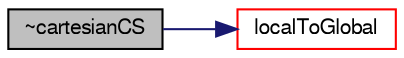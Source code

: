 digraph "~cartesianCS"
{
  bgcolor="transparent";
  edge [fontname="FreeSans",fontsize="10",labelfontname="FreeSans",labelfontsize="10"];
  node [fontname="FreeSans",fontsize="10",shape=record];
  rankdir="LR";
  Node20 [label="~cartesianCS",height=0.2,width=0.4,color="black", fillcolor="grey75", style="filled", fontcolor="black"];
  Node20 -> Node21 [color="midnightblue",fontsize="10",style="solid",fontname="FreeSans"];
  Node21 [label="localToGlobal",height=0.2,width=0.4,color="red",URL="$a24986.html#a95dc2dcc60d6bf3f30f93cd78fb75214",tooltip="Convert from local coordinate system to the global Cartesian system. "];
}
